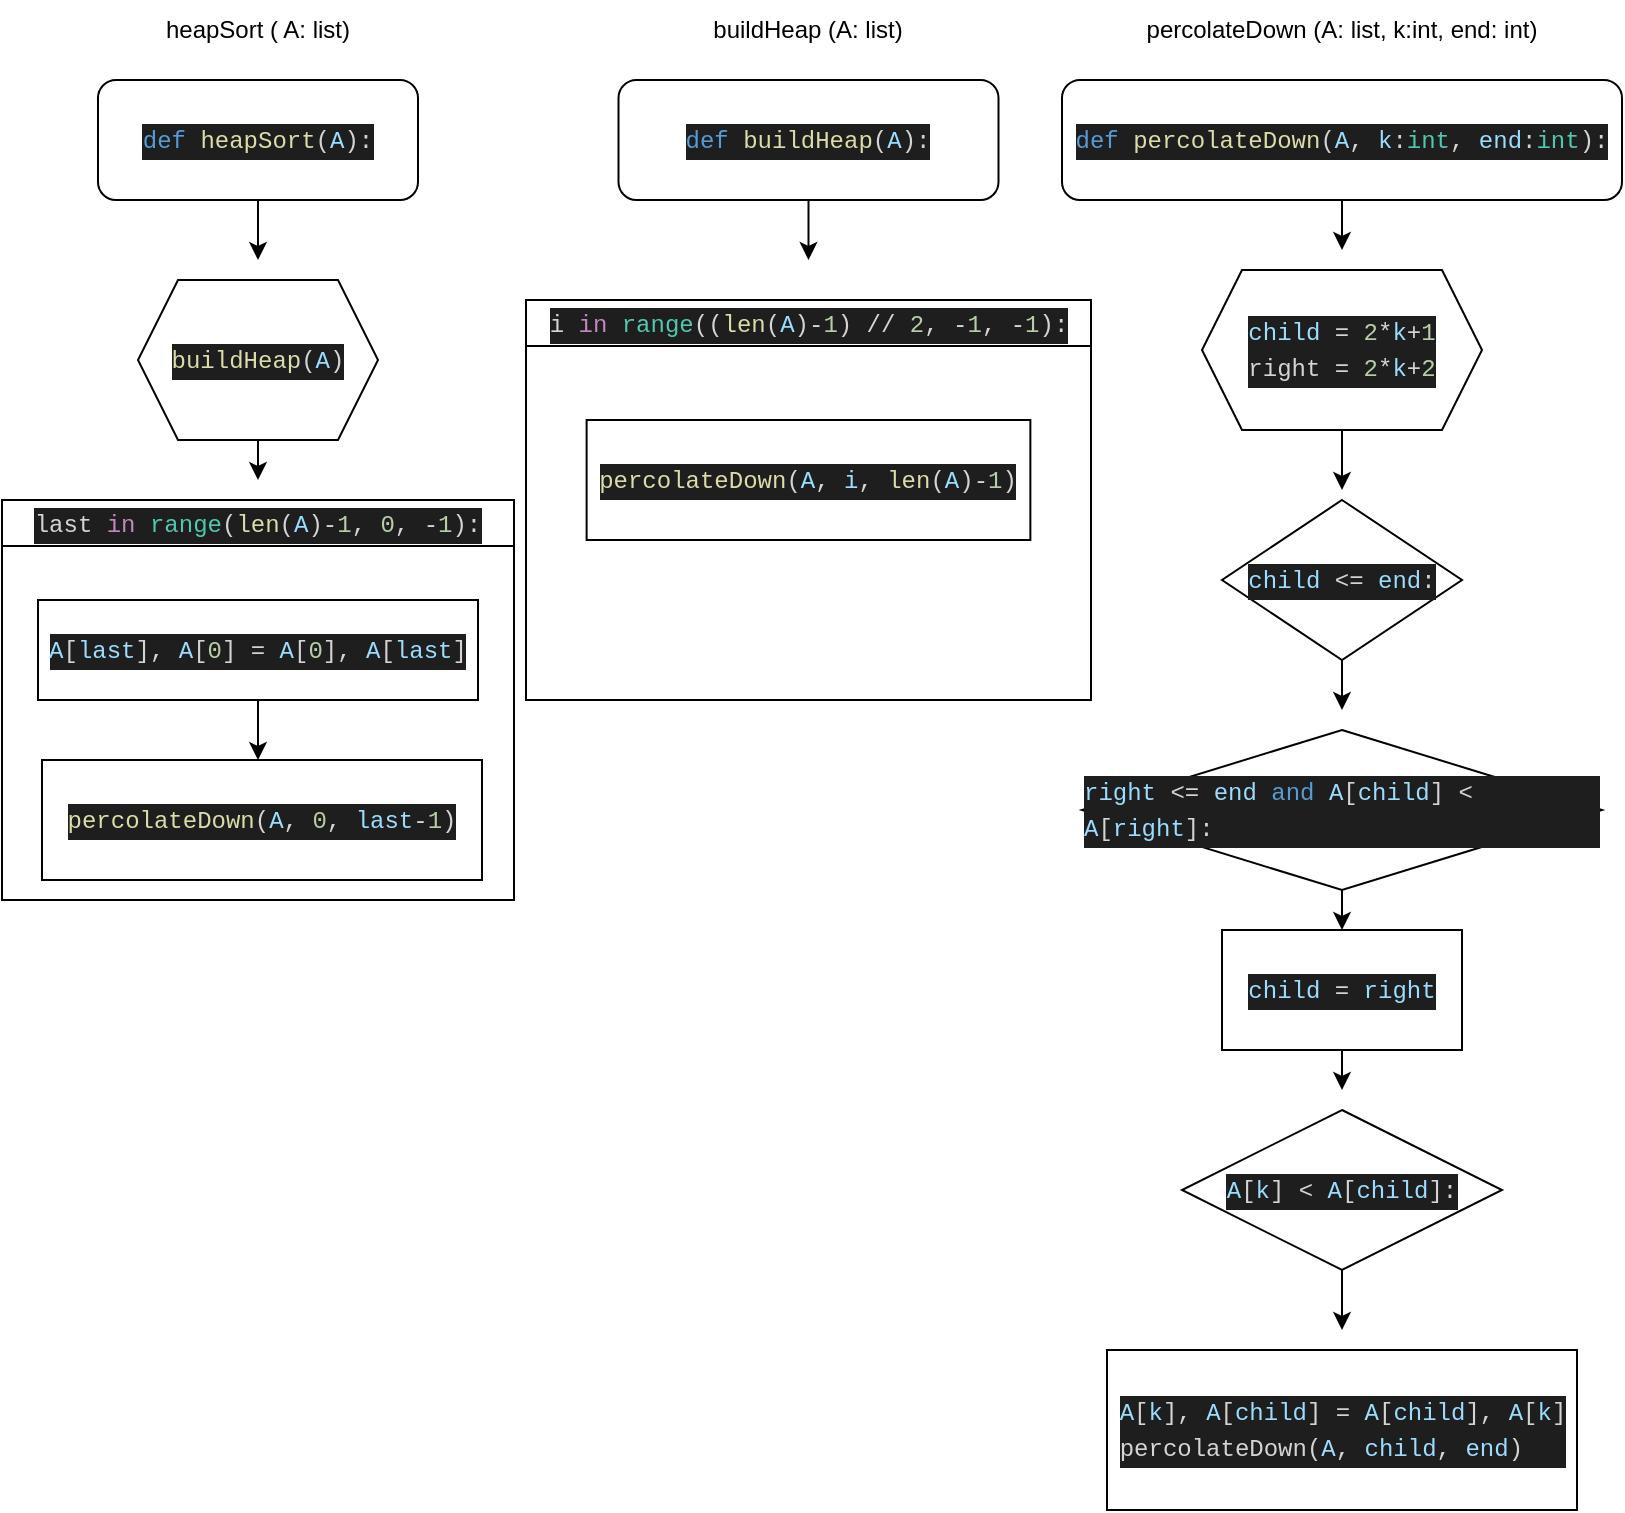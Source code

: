 <mxfile version="21.3.6" type="github">
  <diagram name="페이지-1" id="cQcrqQkK6TjDoGALodDy">
    <mxGraphModel dx="953" dy="622" grid="1" gridSize="10" guides="1" tooltips="1" connect="1" arrows="1" fold="1" page="1" pageScale="1" pageWidth="827" pageHeight="1169" math="0" shadow="0">
      <root>
        <mxCell id="0" />
        <mxCell id="1" parent="0" />
        <mxCell id="1Bqn4kvinNrXTt3YCR1d-3" style="edgeStyle=orthogonalEdgeStyle;rounded=0;orthogonalLoop=1;jettySize=auto;html=1;exitX=0.5;exitY=1;exitDx=0;exitDy=0;" edge="1" parent="1" source="1Bqn4kvinNrXTt3YCR1d-1">
          <mxGeometry relative="1" as="geometry">
            <mxPoint x="138" y="195" as="targetPoint" />
          </mxGeometry>
        </mxCell>
        <mxCell id="1Bqn4kvinNrXTt3YCR1d-1" value="&lt;div style=&quot;font-style: normal; font-variant-caps: normal; font-weight: normal; letter-spacing: normal; text-align: start; text-indent: 0px; text-transform: none; word-spacing: 0px; -webkit-text-stroke-width: 0px; text-decoration: none; color: rgb(212, 212, 212); background-color: rgb(30, 30, 30); font-family: Menlo, Monaco, &amp;quot;Courier New&amp;quot;, monospace; font-size: 12px; line-height: 18px;&quot;&gt;&lt;div&gt;&lt;span style=&quot;color: rgb(86, 156, 214);&quot;&gt;def&lt;/span&gt;&lt;span style=&quot;color: rgb(212, 212, 212);&quot;&gt; &lt;/span&gt;&lt;span style=&quot;color: rgb(220, 220, 170);&quot;&gt;heapSort&lt;/span&gt;&lt;span style=&quot;color: rgb(212, 212, 212);&quot;&gt;(&lt;/span&gt;&lt;span style=&quot;color: rgb(156, 220, 254);&quot;&gt;A&lt;/span&gt;&lt;span style=&quot;color: rgb(212, 212, 212);&quot;&gt;):&lt;/span&gt;&lt;/div&gt;&lt;/div&gt;" style="rounded=1;whiteSpace=wrap;html=1;" vertex="1" parent="1">
          <mxGeometry x="58" y="105" width="160" height="60" as="geometry" />
        </mxCell>
        <mxCell id="1Bqn4kvinNrXTt3YCR1d-2" value="heapSort ( A: list)" style="text;html=1;strokeColor=none;fillColor=none;align=center;verticalAlign=middle;whiteSpace=wrap;rounded=0;" vertex="1" parent="1">
          <mxGeometry x="78" y="65" width="120" height="30" as="geometry" />
        </mxCell>
        <mxCell id="1Bqn4kvinNrXTt3YCR1d-5" style="edgeStyle=orthogonalEdgeStyle;rounded=0;orthogonalLoop=1;jettySize=auto;html=1;exitX=0.5;exitY=1;exitDx=0;exitDy=0;" edge="1" parent="1" source="1Bqn4kvinNrXTt3YCR1d-4">
          <mxGeometry relative="1" as="geometry">
            <mxPoint x="138" y="305" as="targetPoint" />
          </mxGeometry>
        </mxCell>
        <mxCell id="1Bqn4kvinNrXTt3YCR1d-4" value="&lt;div style=&quot;font-style: normal; font-variant-caps: normal; font-weight: normal; letter-spacing: normal; text-align: start; text-indent: 0px; text-transform: none; word-spacing: 0px; -webkit-text-stroke-width: 0px; text-decoration: none; color: rgb(212, 212, 212); background-color: rgb(30, 30, 30); font-family: Menlo, Monaco, &amp;quot;Courier New&amp;quot;, monospace; font-size: 12px; line-height: 18px;&quot;&gt;&lt;div&gt;&lt;span style=&quot;color: rgb(220, 220, 170);&quot;&gt;buildHeap&lt;/span&gt;&lt;span style=&quot;color: rgb(212, 212, 212);&quot;&gt;(&lt;/span&gt;&lt;span style=&quot;color: rgb(156, 220, 254);&quot;&gt;A&lt;/span&gt;&lt;span style=&quot;color: rgb(212, 212, 212);&quot;&gt;)&lt;/span&gt;&lt;/div&gt;&lt;/div&gt;" style="shape=hexagon;perimeter=hexagonPerimeter2;whiteSpace=wrap;html=1;fixedSize=1;" vertex="1" parent="1">
          <mxGeometry x="78" y="205" width="120" height="80" as="geometry" />
        </mxCell>
        <mxCell id="1Bqn4kvinNrXTt3YCR1d-6" value="&lt;div style=&quot;font-weight: normal; text-align: start; color: rgb(212, 212, 212); background-color: rgb(30, 30, 30); font-family: Menlo, Monaco, &amp;quot;Courier New&amp;quot;, monospace; line-height: 18px;&quot;&gt;last &lt;span style=&quot;color: rgb(197, 134, 192);&quot;&gt;in&lt;/span&gt; &lt;span style=&quot;color: rgb(78, 201, 176);&quot;&gt;range&lt;/span&gt;(&lt;span style=&quot;color: rgb(220, 220, 170);&quot;&gt;len&lt;/span&gt;(&lt;span style=&quot;color: rgb(156, 220, 254);&quot;&gt;A&lt;/span&gt;)-&lt;span style=&quot;color: rgb(181, 206, 168);&quot;&gt;1&lt;/span&gt;, &lt;span style=&quot;color: rgb(181, 206, 168);&quot;&gt;0&lt;/span&gt;, -&lt;span style=&quot;color: rgb(181, 206, 168);&quot;&gt;1&lt;/span&gt;):&lt;/div&gt;" style="swimlane;whiteSpace=wrap;html=1;" vertex="1" parent="1">
          <mxGeometry x="10" y="315" width="256" height="200" as="geometry" />
        </mxCell>
        <mxCell id="1Bqn4kvinNrXTt3YCR1d-8" style="edgeStyle=orthogonalEdgeStyle;rounded=0;orthogonalLoop=1;jettySize=auto;html=1;exitX=0.5;exitY=1;exitDx=0;exitDy=0;" edge="1" parent="1Bqn4kvinNrXTt3YCR1d-6" source="1Bqn4kvinNrXTt3YCR1d-7">
          <mxGeometry relative="1" as="geometry">
            <mxPoint x="128" y="130" as="targetPoint" />
          </mxGeometry>
        </mxCell>
        <mxCell id="1Bqn4kvinNrXTt3YCR1d-7" value="&lt;div style=&quot;font-style: normal; font-variant-caps: normal; font-weight: normal; letter-spacing: normal; text-align: start; text-indent: 0px; text-transform: none; word-spacing: 0px; -webkit-text-stroke-width: 0px; text-decoration: none; color: rgb(212, 212, 212); background-color: rgb(30, 30, 30); font-family: Menlo, Monaco, &amp;quot;Courier New&amp;quot;, monospace; font-size: 12px; line-height: 18px;&quot;&gt;&lt;div&gt;&lt;span style=&quot;color: rgb(156, 220, 254);&quot;&gt;A&lt;/span&gt;&lt;span style=&quot;color: rgb(212, 212, 212);&quot;&gt;[&lt;/span&gt;&lt;span style=&quot;color: rgb(156, 220, 254);&quot;&gt;last&lt;/span&gt;&lt;span style=&quot;color: rgb(212, 212, 212);&quot;&gt;], &lt;/span&gt;&lt;span style=&quot;color: rgb(156, 220, 254);&quot;&gt;A&lt;/span&gt;&lt;span style=&quot;color: rgb(212, 212, 212);&quot;&gt;[&lt;/span&gt;&lt;span style=&quot;color: rgb(181, 206, 168);&quot;&gt;0&lt;/span&gt;&lt;span style=&quot;color: rgb(212, 212, 212);&quot;&gt;] = &lt;/span&gt;&lt;span style=&quot;color: rgb(156, 220, 254);&quot;&gt;A&lt;/span&gt;&lt;span style=&quot;color: rgb(212, 212, 212);&quot;&gt;[&lt;/span&gt;&lt;span style=&quot;color: rgb(181, 206, 168);&quot;&gt;0&lt;/span&gt;&lt;span style=&quot;color: rgb(212, 212, 212);&quot;&gt;], &lt;/span&gt;&lt;span style=&quot;color: rgb(156, 220, 254);&quot;&gt;A&lt;/span&gt;&lt;span style=&quot;color: rgb(212, 212, 212);&quot;&gt;[&lt;/span&gt;&lt;span style=&quot;color: rgb(156, 220, 254);&quot;&gt;last&lt;/span&gt;&lt;span style=&quot;color: rgb(212, 212, 212);&quot;&gt;]&lt;/span&gt;&lt;/div&gt;&lt;/div&gt;" style="rounded=0;whiteSpace=wrap;html=1;" vertex="1" parent="1Bqn4kvinNrXTt3YCR1d-6">
          <mxGeometry x="18" y="50" width="220" height="50" as="geometry" />
        </mxCell>
        <mxCell id="1Bqn4kvinNrXTt3YCR1d-9" value="&lt;div style=&quot;font-style: normal; font-variant-caps: normal; font-weight: normal; letter-spacing: normal; text-align: start; text-indent: 0px; text-transform: none; word-spacing: 0px; -webkit-text-stroke-width: 0px; text-decoration: none; color: rgb(212, 212, 212); background-color: rgb(30, 30, 30); font-family: Menlo, Monaco, &amp;quot;Courier New&amp;quot;, monospace; font-size: 12px; line-height: 18px;&quot;&gt;&lt;div&gt;&lt;span style=&quot;color: rgb(220, 220, 170);&quot;&gt;percolateDown&lt;/span&gt;&lt;span style=&quot;color: rgb(212, 212, 212);&quot;&gt;(&lt;/span&gt;&lt;span style=&quot;color: rgb(156, 220, 254);&quot;&gt;A&lt;/span&gt;&lt;span style=&quot;color: rgb(212, 212, 212);&quot;&gt;, &lt;/span&gt;&lt;span style=&quot;color: rgb(181, 206, 168);&quot;&gt;0&lt;/span&gt;&lt;span style=&quot;color: rgb(212, 212, 212);&quot;&gt;, &lt;/span&gt;&lt;span style=&quot;color: rgb(156, 220, 254);&quot;&gt;last&lt;/span&gt;&lt;span style=&quot;color: rgb(212, 212, 212);&quot;&gt;-&lt;/span&gt;&lt;span style=&quot;color: rgb(181, 206, 168);&quot;&gt;1&lt;/span&gt;&lt;span style=&quot;color: rgb(212, 212, 212);&quot;&gt;)&lt;/span&gt;&lt;/div&gt;&lt;/div&gt;" style="rounded=0;whiteSpace=wrap;html=1;" vertex="1" parent="1Bqn4kvinNrXTt3YCR1d-6">
          <mxGeometry x="20" y="130" width="220" height="60" as="geometry" />
        </mxCell>
        <mxCell id="1Bqn4kvinNrXTt3YCR1d-12" style="edgeStyle=orthogonalEdgeStyle;rounded=0;orthogonalLoop=1;jettySize=auto;html=1;exitX=0.5;exitY=1;exitDx=0;exitDy=0;" edge="1" parent="1" source="1Bqn4kvinNrXTt3YCR1d-10">
          <mxGeometry relative="1" as="geometry">
            <mxPoint x="413.25" y="195" as="targetPoint" />
          </mxGeometry>
        </mxCell>
        <mxCell id="1Bqn4kvinNrXTt3YCR1d-10" value="&lt;div style=&quot;font-style: normal; font-variant-caps: normal; font-weight: normal; letter-spacing: normal; text-align: start; text-indent: 0px; text-transform: none; word-spacing: 0px; -webkit-text-stroke-width: 0px; text-decoration: none; color: rgb(212, 212, 212); background-color: rgb(30, 30, 30); font-family: Menlo, Monaco, &amp;quot;Courier New&amp;quot;, monospace; font-size: 12px; line-height: 18px;&quot;&gt;&lt;div&gt;&lt;span style=&quot;color: rgb(86, 156, 214);&quot;&gt;def&lt;/span&gt;&lt;span style=&quot;color: rgb(212, 212, 212);&quot;&gt; &lt;/span&gt;&lt;span style=&quot;color: rgb(220, 220, 170);&quot;&gt;buildHeap&lt;/span&gt;&lt;span style=&quot;color: rgb(212, 212, 212);&quot;&gt;(&lt;/span&gt;&lt;span style=&quot;color: rgb(156, 220, 254);&quot;&gt;A&lt;/span&gt;&lt;span style=&quot;color: rgb(212, 212, 212);&quot;&gt;):&lt;/span&gt;&lt;/div&gt;&lt;/div&gt;" style="rounded=1;whiteSpace=wrap;html=1;" vertex="1" parent="1">
          <mxGeometry x="318.25" y="105" width="190" height="60" as="geometry" />
        </mxCell>
        <mxCell id="1Bqn4kvinNrXTt3YCR1d-11" value="buildHeap (A: list)" style="text;html=1;strokeColor=none;fillColor=none;align=center;verticalAlign=middle;whiteSpace=wrap;rounded=0;" vertex="1" parent="1">
          <mxGeometry x="333.25" y="65" width="160" height="30" as="geometry" />
        </mxCell>
        <mxCell id="1Bqn4kvinNrXTt3YCR1d-13" value="&lt;div style=&quot;font-weight: normal; text-align: start; color: rgb(212, 212, 212); background-color: rgb(30, 30, 30); font-family: Menlo, Monaco, &amp;quot;Courier New&amp;quot;, monospace; line-height: 18px;&quot;&gt;i &lt;span style=&quot;color: rgb(197, 134, 192);&quot;&gt;in&lt;/span&gt; &lt;span style=&quot;color: rgb(78, 201, 176);&quot;&gt;range&lt;/span&gt;((&lt;span style=&quot;color: rgb(220, 220, 170);&quot;&gt;len&lt;/span&gt;(&lt;span style=&quot;color: rgb(156, 220, 254);&quot;&gt;A&lt;/span&gt;)-&lt;span style=&quot;color: rgb(181, 206, 168);&quot;&gt;1&lt;/span&gt;) // &lt;span style=&quot;color: rgb(181, 206, 168);&quot;&gt;2&lt;/span&gt;, -&lt;span style=&quot;color: rgb(181, 206, 168);&quot;&gt;1&lt;/span&gt;, -&lt;span style=&quot;color: rgb(181, 206, 168);&quot;&gt;1&lt;/span&gt;):&lt;/div&gt;" style="swimlane;whiteSpace=wrap;html=1;" vertex="1" parent="1">
          <mxGeometry x="272" y="215" width="282.5" height="200" as="geometry" />
        </mxCell>
        <mxCell id="1Bqn4kvinNrXTt3YCR1d-14" value="&lt;div style=&quot;font-style: normal; font-variant-caps: normal; font-weight: normal; letter-spacing: normal; text-align: start; text-indent: 0px; text-transform: none; word-spacing: 0px; -webkit-text-stroke-width: 0px; text-decoration: none; color: rgb(212, 212, 212); background-color: rgb(30, 30, 30); font-family: Menlo, Monaco, &amp;quot;Courier New&amp;quot;, monospace; font-size: 12px; line-height: 18px;&quot;&gt;&lt;div&gt;&lt;span style=&quot;color: rgb(220, 220, 170);&quot;&gt;percolateDown&lt;/span&gt;&lt;span style=&quot;color: rgb(212, 212, 212);&quot;&gt;(&lt;/span&gt;&lt;span style=&quot;color: rgb(156, 220, 254);&quot;&gt;A&lt;/span&gt;&lt;span style=&quot;color: rgb(212, 212, 212);&quot;&gt;, &lt;/span&gt;&lt;span style=&quot;color: rgb(156, 220, 254);&quot;&gt;i&lt;/span&gt;&lt;span style=&quot;color: rgb(212, 212, 212);&quot;&gt;, &lt;/span&gt;&lt;span style=&quot;color: rgb(220, 220, 170);&quot;&gt;len&lt;/span&gt;&lt;span style=&quot;color: rgb(212, 212, 212);&quot;&gt;(&lt;/span&gt;&lt;span style=&quot;color: rgb(156, 220, 254);&quot;&gt;A&lt;/span&gt;&lt;span style=&quot;color: rgb(212, 212, 212);&quot;&gt;)-&lt;/span&gt;&lt;span style=&quot;color: rgb(181, 206, 168);&quot;&gt;1&lt;/span&gt;&lt;span style=&quot;color: rgb(212, 212, 212);&quot;&gt;)&lt;/span&gt;&lt;/div&gt;&lt;/div&gt;" style="rounded=0;whiteSpace=wrap;html=1;" vertex="1" parent="1Bqn4kvinNrXTt3YCR1d-13">
          <mxGeometry x="30.31" y="60" width="221.87" height="60" as="geometry" />
        </mxCell>
        <mxCell id="1Bqn4kvinNrXTt3YCR1d-17" style="edgeStyle=orthogonalEdgeStyle;rounded=0;orthogonalLoop=1;jettySize=auto;html=1;exitX=0.5;exitY=1;exitDx=0;exitDy=0;" edge="1" parent="1" source="1Bqn4kvinNrXTt3YCR1d-15">
          <mxGeometry relative="1" as="geometry">
            <mxPoint x="680" y="190" as="targetPoint" />
          </mxGeometry>
        </mxCell>
        <mxCell id="1Bqn4kvinNrXTt3YCR1d-15" value="&lt;div style=&quot;font-style: normal; font-variant-caps: normal; font-weight: normal; letter-spacing: normal; text-align: start; text-indent: 0px; text-transform: none; word-spacing: 0px; -webkit-text-stroke-width: 0px; text-decoration: none; color: rgb(212, 212, 212); background-color: rgb(30, 30, 30); font-family: Menlo, Monaco, &amp;quot;Courier New&amp;quot;, monospace; font-size: 12px; line-height: 18px;&quot;&gt;&lt;div&gt;&lt;span style=&quot;color: rgb(86, 156, 214);&quot;&gt;def&lt;/span&gt;&lt;span style=&quot;color: rgb(212, 212, 212);&quot;&gt; &lt;/span&gt;&lt;span style=&quot;color: rgb(220, 220, 170);&quot;&gt;percolateDown&lt;/span&gt;&lt;span style=&quot;color: rgb(212, 212, 212);&quot;&gt;(&lt;/span&gt;&lt;span style=&quot;color: rgb(156, 220, 254);&quot;&gt;A&lt;/span&gt;&lt;span style=&quot;color: rgb(212, 212, 212);&quot;&gt;, &lt;/span&gt;&lt;span style=&quot;color: rgb(156, 220, 254);&quot;&gt;k&lt;/span&gt;&lt;span style=&quot;color: rgb(212, 212, 212);&quot;&gt;:&lt;/span&gt;&lt;span style=&quot;color: rgb(78, 201, 176);&quot;&gt;int&lt;/span&gt;&lt;span style=&quot;color: rgb(212, 212, 212);&quot;&gt;, &lt;/span&gt;&lt;span style=&quot;color: rgb(156, 220, 254);&quot;&gt;end&lt;/span&gt;&lt;span style=&quot;color: rgb(212, 212, 212);&quot;&gt;:&lt;/span&gt;&lt;span style=&quot;color: rgb(78, 201, 176);&quot;&gt;int&lt;/span&gt;&lt;span style=&quot;color: rgb(212, 212, 212);&quot;&gt;):&lt;/span&gt;&lt;/div&gt;&lt;/div&gt;" style="rounded=1;whiteSpace=wrap;html=1;" vertex="1" parent="1">
          <mxGeometry x="540" y="105" width="280" height="60" as="geometry" />
        </mxCell>
        <mxCell id="1Bqn4kvinNrXTt3YCR1d-16" value="percolateDown (A: list, k:int, end: int)" style="text;html=1;strokeColor=none;fillColor=none;align=center;verticalAlign=middle;whiteSpace=wrap;rounded=0;" vertex="1" parent="1">
          <mxGeometry x="570" y="65" width="220" height="30" as="geometry" />
        </mxCell>
        <mxCell id="1Bqn4kvinNrXTt3YCR1d-19" style="edgeStyle=orthogonalEdgeStyle;rounded=0;orthogonalLoop=1;jettySize=auto;html=1;exitX=0.5;exitY=1;exitDx=0;exitDy=0;" edge="1" parent="1" source="1Bqn4kvinNrXTt3YCR1d-18">
          <mxGeometry relative="1" as="geometry">
            <mxPoint x="680" y="310" as="targetPoint" />
          </mxGeometry>
        </mxCell>
        <mxCell id="1Bqn4kvinNrXTt3YCR1d-18" value="&lt;div style=&quot;font-style: normal; font-variant-caps: normal; font-weight: normal; letter-spacing: normal; text-align: start; text-indent: 0px; text-transform: none; word-spacing: 0px; -webkit-text-stroke-width: 0px; text-decoration: none; color: rgb(212, 212, 212); background-color: rgb(30, 30, 30); font-family: Menlo, Monaco, &amp;quot;Courier New&amp;quot;, monospace; font-size: 12px; line-height: 18px;&quot;&gt;&lt;div&gt;&lt;span style=&quot;color: rgb(156, 220, 254);&quot;&gt;child&lt;/span&gt;&lt;span style=&quot;color: rgb(212, 212, 212);&quot;&gt; = &lt;/span&gt;&lt;span style=&quot;color: rgb(181, 206, 168);&quot;&gt;2&lt;/span&gt;&lt;span style=&quot;color: rgb(212, 212, 212);&quot;&gt;*&lt;/span&gt;&lt;span style=&quot;color: rgb(156, 220, 254);&quot;&gt;k&lt;/span&gt;&lt;span style=&quot;color: rgb(212, 212, 212);&quot;&gt;+&lt;/span&gt;&lt;span style=&quot;color: rgb(181, 206, 168);&quot;&gt;1&lt;/span&gt;&lt;/div&gt;&lt;div&gt;&lt;div style=&quot;line-height: 18px;&quot;&gt;right = &lt;span style=&quot;color: rgb(181, 206, 168);&quot;&gt;2&lt;/span&gt;*&lt;span style=&quot;color: rgb(156, 220, 254);&quot;&gt;k&lt;/span&gt;+&lt;span style=&quot;color: rgb(181, 206, 168);&quot;&gt;2&lt;/span&gt;&lt;/div&gt;&lt;/div&gt;&lt;/div&gt;" style="shape=hexagon;perimeter=hexagonPerimeter2;whiteSpace=wrap;html=1;fixedSize=1;" vertex="1" parent="1">
          <mxGeometry x="610" y="200" width="140" height="80" as="geometry" />
        </mxCell>
        <mxCell id="1Bqn4kvinNrXTt3YCR1d-21" style="edgeStyle=orthogonalEdgeStyle;rounded=0;orthogonalLoop=1;jettySize=auto;html=1;exitX=0.5;exitY=1;exitDx=0;exitDy=0;" edge="1" parent="1" source="1Bqn4kvinNrXTt3YCR1d-20">
          <mxGeometry relative="1" as="geometry">
            <mxPoint x="680" y="420" as="targetPoint" />
          </mxGeometry>
        </mxCell>
        <mxCell id="1Bqn4kvinNrXTt3YCR1d-20" value="&lt;div style=&quot;font-style: normal; font-variant-caps: normal; font-weight: normal; letter-spacing: normal; text-align: start; text-indent: 0px; text-transform: none; word-spacing: 0px; -webkit-text-stroke-width: 0px; text-decoration: none; color: rgb(212, 212, 212); background-color: rgb(30, 30, 30); font-family: Menlo, Monaco, &amp;quot;Courier New&amp;quot;, monospace; font-size: 12px; line-height: 18px;&quot;&gt;&lt;div&gt;&lt;span style=&quot;color: rgb(156, 220, 254);&quot;&gt;child&lt;/span&gt;&lt;span style=&quot;color: rgb(212, 212, 212);&quot;&gt; &amp;lt;= &lt;/span&gt;&lt;span style=&quot;color: rgb(156, 220, 254);&quot;&gt;end&lt;/span&gt;&lt;span style=&quot;color: rgb(212, 212, 212);&quot;&gt;:&lt;/span&gt;&lt;/div&gt;&lt;/div&gt;" style="rhombus;whiteSpace=wrap;html=1;" vertex="1" parent="1">
          <mxGeometry x="620" y="315" width="120" height="80" as="geometry" />
        </mxCell>
        <mxCell id="1Bqn4kvinNrXTt3YCR1d-28" style="edgeStyle=orthogonalEdgeStyle;rounded=0;orthogonalLoop=1;jettySize=auto;html=1;exitX=0.5;exitY=1;exitDx=0;exitDy=0;" edge="1" parent="1" source="1Bqn4kvinNrXTt3YCR1d-27">
          <mxGeometry relative="1" as="geometry">
            <mxPoint x="680" y="530" as="targetPoint" />
          </mxGeometry>
        </mxCell>
        <mxCell id="1Bqn4kvinNrXTt3YCR1d-27" value="&lt;div style=&quot;font-style: normal; font-variant-caps: normal; font-weight: normal; letter-spacing: normal; text-align: start; text-indent: 0px; text-transform: none; word-spacing: 0px; -webkit-text-stroke-width: 0px; text-decoration: none; color: rgb(212, 212, 212); background-color: rgb(30, 30, 30); font-family: Menlo, Monaco, &amp;quot;Courier New&amp;quot;, monospace; font-size: 12px; line-height: 18px;&quot;&gt;&lt;div&gt;&lt;span style=&quot;color: rgb(156, 220, 254);&quot;&gt;right&lt;/span&gt;&lt;span style=&quot;color: rgb(212, 212, 212);&quot;&gt; &amp;lt;= &lt;/span&gt;&lt;span style=&quot;color: rgb(156, 220, 254);&quot;&gt;end&lt;/span&gt;&lt;span style=&quot;color: rgb(212, 212, 212);&quot;&gt; &lt;/span&gt;&lt;span style=&quot;color: rgb(86, 156, 214);&quot;&gt;and&lt;/span&gt;&lt;span style=&quot;color: rgb(212, 212, 212);&quot;&gt; &lt;/span&gt;&lt;span style=&quot;color: rgb(156, 220, 254);&quot;&gt;A&lt;/span&gt;&lt;span style=&quot;color: rgb(212, 212, 212);&quot;&gt;[&lt;/span&gt;&lt;span style=&quot;color: rgb(156, 220, 254);&quot;&gt;child&lt;/span&gt;&lt;span style=&quot;color: rgb(212, 212, 212);&quot;&gt;] &amp;lt; &lt;/span&gt;&lt;span style=&quot;color: rgb(156, 220, 254);&quot;&gt;A&lt;/span&gt;&lt;span style=&quot;color: rgb(212, 212, 212);&quot;&gt;[&lt;/span&gt;&lt;span style=&quot;color: rgb(156, 220, 254);&quot;&gt;right&lt;/span&gt;&lt;span style=&quot;color: rgb(212, 212, 212);&quot;&gt;]:&lt;/span&gt;&lt;/div&gt;&lt;/div&gt;" style="rhombus;whiteSpace=wrap;html=1;" vertex="1" parent="1">
          <mxGeometry x="550" y="430" width="260" height="80" as="geometry" />
        </mxCell>
        <mxCell id="1Bqn4kvinNrXTt3YCR1d-30" style="edgeStyle=orthogonalEdgeStyle;rounded=0;orthogonalLoop=1;jettySize=auto;html=1;exitX=0.5;exitY=1;exitDx=0;exitDy=0;" edge="1" parent="1" source="1Bqn4kvinNrXTt3YCR1d-29">
          <mxGeometry relative="1" as="geometry">
            <mxPoint x="680" y="610" as="targetPoint" />
          </mxGeometry>
        </mxCell>
        <mxCell id="1Bqn4kvinNrXTt3YCR1d-29" value="&lt;div style=&quot;font-style: normal; font-variant-caps: normal; font-weight: normal; letter-spacing: normal; text-align: start; text-indent: 0px; text-transform: none; word-spacing: 0px; -webkit-text-stroke-width: 0px; text-decoration: none; color: rgb(212, 212, 212); background-color: rgb(30, 30, 30); font-family: Menlo, Monaco, &amp;quot;Courier New&amp;quot;, monospace; font-size: 12px; line-height: 18px;&quot;&gt;&lt;div&gt;&lt;span style=&quot;color: rgb(156, 220, 254);&quot;&gt;child&lt;/span&gt;&lt;span style=&quot;color: rgb(212, 212, 212);&quot;&gt; = &lt;/span&gt;&lt;span style=&quot;color: rgb(156, 220, 254);&quot;&gt;right&lt;/span&gt;&lt;/div&gt;&lt;/div&gt;" style="rounded=0;whiteSpace=wrap;html=1;" vertex="1" parent="1">
          <mxGeometry x="620" y="530" width="120" height="60" as="geometry" />
        </mxCell>
        <mxCell id="1Bqn4kvinNrXTt3YCR1d-33" style="edgeStyle=orthogonalEdgeStyle;rounded=0;orthogonalLoop=1;jettySize=auto;html=1;exitX=0.5;exitY=1;exitDx=0;exitDy=0;" edge="1" parent="1" source="1Bqn4kvinNrXTt3YCR1d-31">
          <mxGeometry relative="1" as="geometry">
            <mxPoint x="680" y="730" as="targetPoint" />
          </mxGeometry>
        </mxCell>
        <mxCell id="1Bqn4kvinNrXTt3YCR1d-31" value="&lt;div style=&quot;font-style: normal; font-variant-caps: normal; font-weight: normal; letter-spacing: normal; text-align: start; text-indent: 0px; text-transform: none; word-spacing: 0px; -webkit-text-stroke-width: 0px; text-decoration: none; color: rgb(212, 212, 212); background-color: rgb(30, 30, 30); font-family: Menlo, Monaco, &amp;quot;Courier New&amp;quot;, monospace; font-size: 12px; line-height: 18px;&quot;&gt;&lt;div&gt;&lt;span style=&quot;color: rgb(156, 220, 254);&quot;&gt;A&lt;/span&gt;&lt;span style=&quot;color: rgb(212, 212, 212);&quot;&gt;[&lt;/span&gt;&lt;span style=&quot;color: rgb(156, 220, 254);&quot;&gt;k&lt;/span&gt;&lt;span style=&quot;color: rgb(212, 212, 212);&quot;&gt;] &amp;lt; &lt;/span&gt;&lt;span style=&quot;color: rgb(156, 220, 254);&quot;&gt;A&lt;/span&gt;&lt;span style=&quot;color: rgb(212, 212, 212);&quot;&gt;[&lt;/span&gt;&lt;span style=&quot;color: rgb(156, 220, 254);&quot;&gt;child&lt;/span&gt;&lt;span style=&quot;color: rgb(212, 212, 212);&quot;&gt;]:&lt;/span&gt;&lt;/div&gt;&lt;/div&gt;" style="rhombus;whiteSpace=wrap;html=1;" vertex="1" parent="1">
          <mxGeometry x="600" y="620" width="160" height="80" as="geometry" />
        </mxCell>
        <mxCell id="1Bqn4kvinNrXTt3YCR1d-32" value="&lt;div style=&quot;font-style: normal; font-variant-caps: normal; font-weight: normal; letter-spacing: normal; text-align: start; text-indent: 0px; text-transform: none; word-spacing: 0px; -webkit-text-stroke-width: 0px; text-decoration: none; color: rgb(212, 212, 212); background-color: rgb(30, 30, 30); font-family: Menlo, Monaco, &amp;quot;Courier New&amp;quot;, monospace; font-size: 12px; line-height: 18px;&quot;&gt;&lt;div&gt;&lt;span style=&quot;color: rgb(156, 220, 254);&quot;&gt;A&lt;/span&gt;&lt;span style=&quot;color: rgb(212, 212, 212);&quot;&gt;[&lt;/span&gt;&lt;span style=&quot;color: rgb(156, 220, 254);&quot;&gt;k&lt;/span&gt;&lt;span style=&quot;color: rgb(212, 212, 212);&quot;&gt;], &lt;/span&gt;&lt;span style=&quot;color: rgb(156, 220, 254);&quot;&gt;A&lt;/span&gt;&lt;span style=&quot;color: rgb(212, 212, 212);&quot;&gt;[&lt;/span&gt;&lt;span style=&quot;color: rgb(156, 220, 254);&quot;&gt;child&lt;/span&gt;&lt;span style=&quot;color: rgb(212, 212, 212);&quot;&gt;] = &lt;/span&gt;&lt;span style=&quot;color: rgb(156, 220, 254);&quot;&gt;A&lt;/span&gt;&lt;span style=&quot;color: rgb(212, 212, 212);&quot;&gt;[&lt;/span&gt;&lt;span style=&quot;color: rgb(156, 220, 254);&quot;&gt;child&lt;/span&gt;&lt;span style=&quot;color: rgb(212, 212, 212);&quot;&gt;], &lt;/span&gt;&lt;span style=&quot;color: rgb(156, 220, 254);&quot;&gt;A&lt;/span&gt;&lt;span style=&quot;color: rgb(212, 212, 212);&quot;&gt;[&lt;/span&gt;&lt;span style=&quot;color: rgb(156, 220, 254);&quot;&gt;k&lt;/span&gt;&lt;span style=&quot;color: rgb(212, 212, 212);&quot;&gt;]&lt;/span&gt;&lt;/div&gt;&lt;div&gt;&lt;div style=&quot;line-height: 18px;&quot;&gt;percolateDown(&lt;span style=&quot;color: rgb(156, 220, 254);&quot;&gt;A&lt;/span&gt;, &lt;span style=&quot;color: rgb(156, 220, 254);&quot;&gt;child&lt;/span&gt;, &lt;span style=&quot;color: rgb(156, 220, 254);&quot;&gt;end&lt;/span&gt;)&lt;/div&gt;&lt;/div&gt;&lt;/div&gt;" style="rounded=0;whiteSpace=wrap;html=1;" vertex="1" parent="1">
          <mxGeometry x="562.5" y="740" width="235" height="80" as="geometry" />
        </mxCell>
      </root>
    </mxGraphModel>
  </diagram>
</mxfile>
